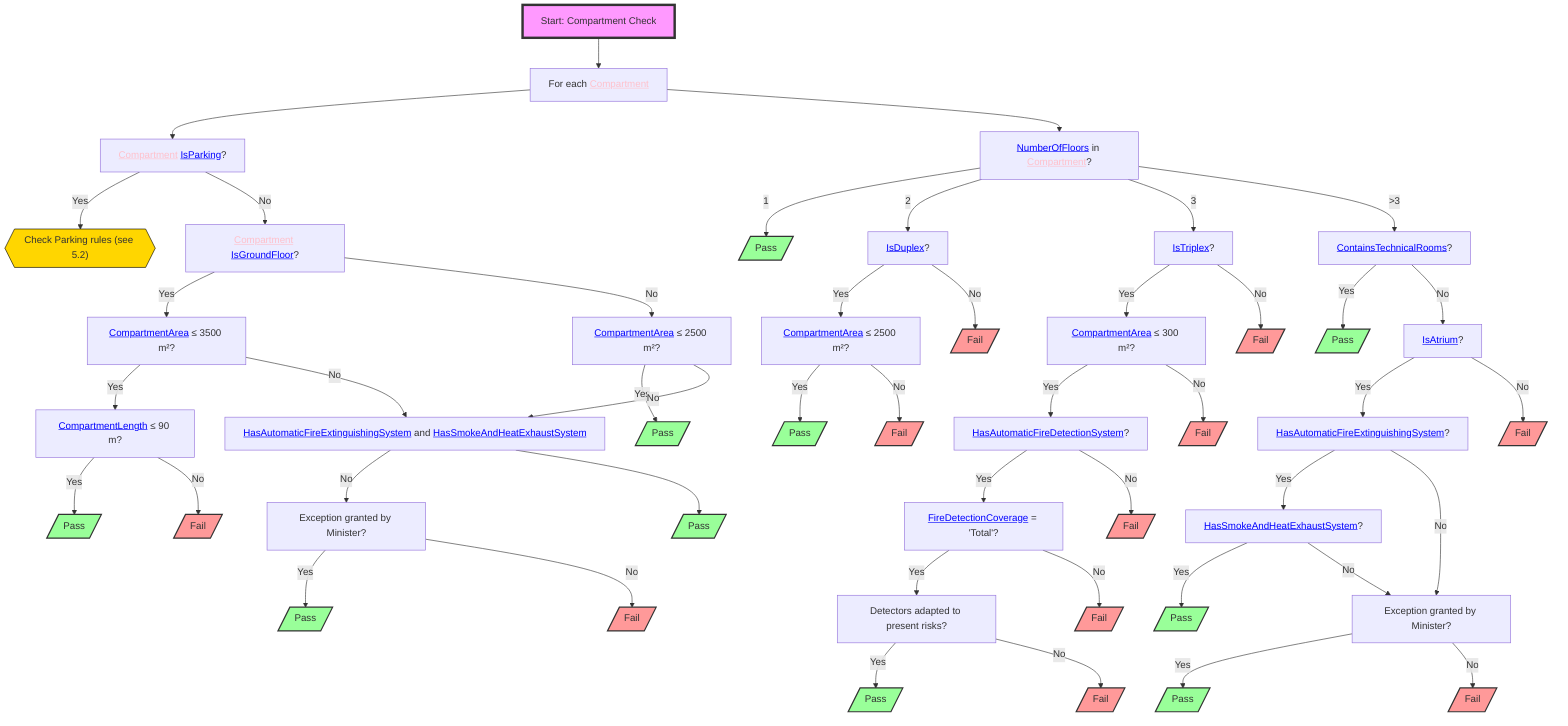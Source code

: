 flowchart TD
    S1["Start: Compartment Check"] --> A["For each <a href="http://example.com/firebimbuilding#Compartment" style="color:pink;">Compartment</a>"]
    A --> B["<a href="http://example.com/firebimbuilding#Compartment" style="color:pink;">Compartment</a> <a href="http://example.com/firebimbuilding#IsParking" style="color:blue">IsParking</a>?"] & M["<a href="http://example.com/firebimbuilding#NumberOfFloors" style="color:blue">NumberOfFloors</a> in <a href="http://example.com/firebimbuilding#Compartment" style="color:pink">Compartment</a>?"]
    B -- Yes --> C["Check Parking rules (see 5.2)"]
    B -- No --> D["<a href="http://example.com/firebimbuilding#Compartment" style="color:pink;">Compartment</a> <a href="http://example.com/firebimbuilding#IsGroundFloor" style="color:blue">IsGroundFloor</a>?"]
    D -- Yes --> E["<a href="http://example.com/firebimbuilding#CompartmentArea" style="color:blue;">CompartmentArea</a> ≤ 3500 m²?"]
    D -- No --> F["<a href="http://example.com/firebimbuilding#CompartmentArea" style="color:blue;">CompartmentArea</a> ≤ 2500 m²?"]
    E -- Yes --> G["<a href="http://example.com/firebimbuilding#CompartmentLength" style="color:blue;">CompartmentLength</a> ≤ 90 m?"]
    E -- No --> H["<a href="http://example.com/firebimbuilding#HasAutomaticFireExtinguishingSystem" style="color:blue;">HasAutomaticFireExtinguishingSystem</a>&nbsp;and&nbsp;<a href="http://example.com/firebimbuilding#HasSmokeAndHeatExhaustSystem" style="color:blue">HasSmokeAndHeatExhaustSystem</a>"]
    F -- Yes --> I[/"Pass"/]
    F -- No --> H
    G -- Yes --> IA[/"Pass"/]
    G -- No --> J[/"Fail"/]
    H -- No --> L["Exception granted by Minister?"]
    L -- Yes --> IC[/"Pass"/]
    L -- No --> JA[/"Fail"/]
    M -- 1 --> N[/"Pass"/]
    M -- 2 --> O["<a href="http://example.com/firebimbuilding#IsDuplex" style="color:blue;">IsDuplex</a>?"]
    M -- 3 --> P["<a href="http://example.com/firebimbuilding#IsTriplex" style="color:blue;">IsTriplex</a>?"]
    M -- &gt;3 --> Q["<a href="http://example.com/firebimbuilding#ContainsTechnicalRooms" style="color:blue;">ContainsTechnicalRooms</a>?"]
    O -- Yes --> R["<a href="http://example.com/firebimbuilding#CompartmentArea" style="color:blue;">CompartmentArea</a> ≤ 2500 m²?"]
    O -- No --> JB[/"Fail"/]
    P -- Yes --> S["<a href="http://example.com/firebimbuilding#CompartmentArea" style="color:blue;">CompartmentArea</a> ≤ 300 m²?"]
    P -- No --> JC[/"Fail"/]
    Q -- Yes --> T[/"Pass"/]
    Q -- No --> U["<a href="http://example.com/firebimbuilding#IsAtrium" style="color:blue;">IsAtrium</a>?"]
    R -- Yes --> NA[/"Pass"/]
    R -- No --> JD[/"Fail"/]
    S -- Yes --> V["<a href="http://example.com/firebimbuilding#HasAutomaticFireDetectionSystem" style="color:blue;">HasAutomaticFireDetectionSystem</a>?"]
    S -- No --> JE[/"Fail"/]
    U -- Yes --> W["<a href="http://example.com/firebimbuilding#HasAutomaticFireExtinguishingSystem" style="color:blue;">HasAutomaticFireExtinguishingSystem</a>?"]
    U -- No --> JF[/"Fail"/]
    V -- Yes --> X["<a href="http://example.com/firebimbuilding#FireDetectionCoverage" style="color:blue;">FireDetectionCoverage</a> = 'Total'?"]
    V -- No --> JG[/"Fail"/]
    W -- Yes --> Y["<a href="http://example.com/firebimbuilding#HasSmokeAndHeatExhaustSystem" style="color:blue;">HasSmokeAndHeatExhaustSystem</a>?"]
    W -- No --> Z["Exception granted by Minister?"]
    X -- Yes --> AA["Detectors adapted to present risks?"]
    X -- No --> JH[/"Fail"/]
    Y -- Yes --> AB[/"Pass"/]
    Y -- No --> Z
    Z -- Yes --> AC[/"Pass"/]
    Z -- No --> JI[/"Fail"/]
    AA -- Yes --> AD[/"Pass"/]
    AA -- No --> JJ[/"Fail"/]
    H --> IB[/"Pass"/]

    C@{ shape: hex}
     S1:::startClass
     I:::passClass
     IA:::passClass
     J:::failClass
     IC:::passClass
     JA:::failClass
     N:::passClass
     JB:::failClass
     JC:::failClass
     T:::passClass
     NA:::passClass
     JD:::failClass
     JE:::failClass
     JF:::failClass
     JG:::failClass
     JH:::failClass
     AB:::passClass
     AC:::passClass
     JI:::failClass
     AD:::passClass
     JJ:::failClass
     IB:::passClass
    classDef startClass fill:#f9f,stroke:#333,stroke-width:4px
    classDef passClass fill:#9f9,stroke:#333,stroke-width:2px
    classDef failClass fill:#f99,stroke:#333,stroke-width:2px
    style C stroke:#000000,stroke-width:1px,stroke-dasharray: 0,fill:#FFD600